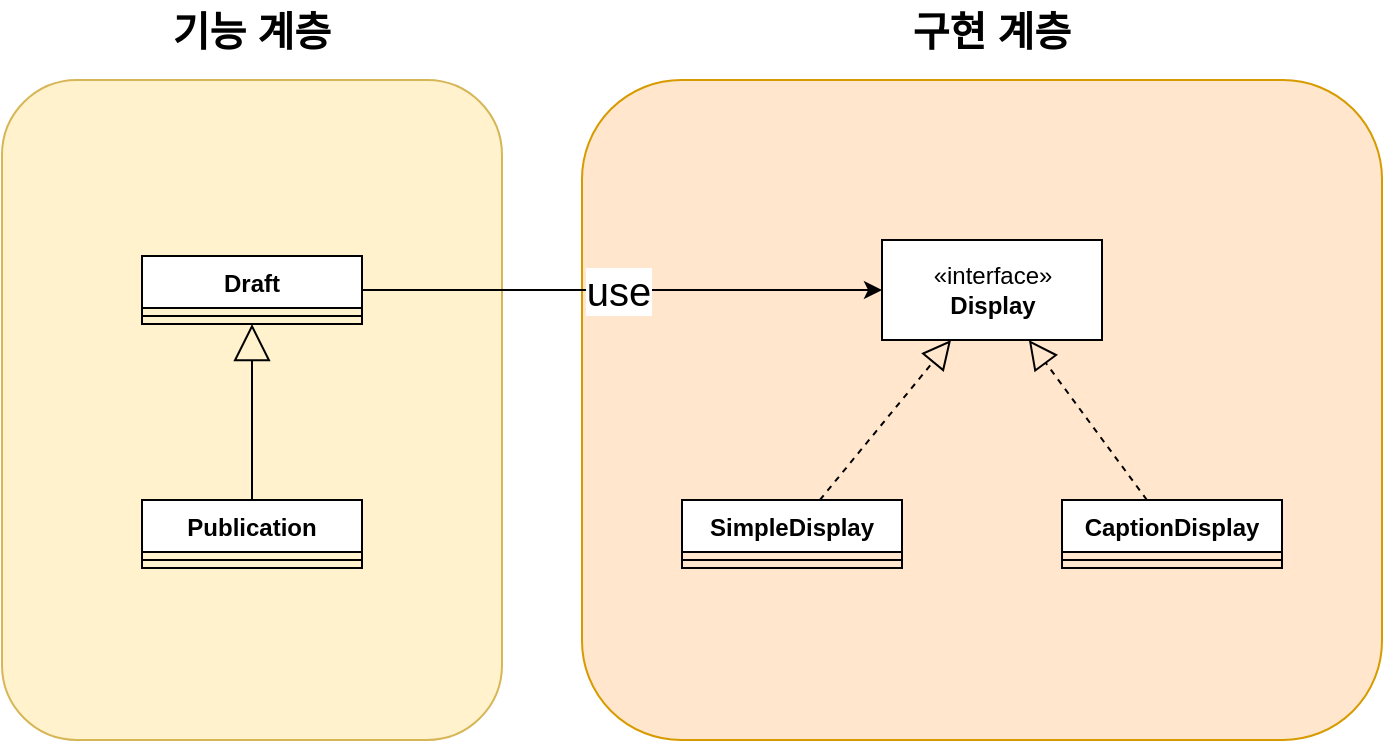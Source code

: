 <mxfile version="20.2.3" type="device"><diagram id="8fHRNPSeqIBbG-ZJB5dl" name="페이지-1"><mxGraphModel dx="1562" dy="1210" grid="1" gridSize="10" guides="1" tooltips="1" connect="1" arrows="1" fold="1" page="1" pageScale="1" pageWidth="850" pageHeight="1100" math="0" shadow="0"><root><mxCell id="0"/><mxCell id="1" parent="0"/><mxCell id="hOfq3mMQPvh991t8sX_4-16" value="" style="rounded=1;whiteSpace=wrap;html=1;fillColor=#ffe6cc;strokeColor=#d79b00;" vertex="1" parent="1"><mxGeometry x="400" y="410" width="400" height="330" as="geometry"/></mxCell><mxCell id="hOfq3mMQPvh991t8sX_4-14" value="" style="rounded=1;whiteSpace=wrap;html=1;fillColor=#fff2cc;strokeColor=#d6b656;" vertex="1" parent="1"><mxGeometry x="110" y="410" width="250" height="330" as="geometry"/></mxCell><mxCell id="hOfq3mMQPvh991t8sX_4-21" style="edgeStyle=orthogonalEdgeStyle;rounded=0;orthogonalLoop=1;jettySize=auto;html=1;fontSize=20;" edge="1" parent="1" source="hOfq3mMQPvh991t8sX_4-2" target="hOfq3mMQPvh991t8sX_4-12"><mxGeometry relative="1" as="geometry"/></mxCell><mxCell id="hOfq3mMQPvh991t8sX_4-22" value="use" style="edgeLabel;html=1;align=center;verticalAlign=middle;resizable=0;points=[];fontSize=20;" vertex="1" connectable="0" parent="hOfq3mMQPvh991t8sX_4-21"><mxGeometry x="-0.015" relative="1" as="geometry"><mxPoint as="offset"/></mxGeometry></mxCell><mxCell id="hOfq3mMQPvh991t8sX_4-2" value="Draft" style="swimlane;fontStyle=1;align=center;verticalAlign=top;childLayout=stackLayout;horizontal=1;startSize=26;horizontalStack=0;resizeParent=1;resizeParentMax=0;resizeLast=0;collapsible=1;marginBottom=0;" vertex="1" parent="1"><mxGeometry x="180" y="498" width="110" height="34" as="geometry"/></mxCell><mxCell id="hOfq3mMQPvh991t8sX_4-4" value="" style="line;strokeWidth=1;fillColor=none;align=left;verticalAlign=middle;spacingTop=-1;spacingLeft=3;spacingRight=3;rotatable=0;labelPosition=right;points=[];portConstraint=eastwest;" vertex="1" parent="hOfq3mMQPvh991t8sX_4-2"><mxGeometry y="26" width="110" height="8" as="geometry"/></mxCell><mxCell id="hOfq3mMQPvh991t8sX_4-6" value="Publication" style="swimlane;fontStyle=1;align=center;verticalAlign=top;childLayout=stackLayout;horizontal=1;startSize=26;horizontalStack=0;resizeParent=1;resizeParentMax=0;resizeLast=0;collapsible=1;marginBottom=0;" vertex="1" parent="1"><mxGeometry x="180" y="620" width="110" height="34" as="geometry"/></mxCell><mxCell id="hOfq3mMQPvh991t8sX_4-7" value="" style="line;strokeWidth=1;fillColor=none;align=left;verticalAlign=middle;spacingTop=-1;spacingLeft=3;spacingRight=3;rotatable=0;labelPosition=right;points=[];portConstraint=eastwest;" vertex="1" parent="hOfq3mMQPvh991t8sX_4-6"><mxGeometry y="26" width="110" height="8" as="geometry"/></mxCell><mxCell id="hOfq3mMQPvh991t8sX_4-8" value="SimpleDisplay" style="swimlane;fontStyle=1;align=center;verticalAlign=top;childLayout=stackLayout;horizontal=1;startSize=26;horizontalStack=0;resizeParent=1;resizeParentMax=0;resizeLast=0;collapsible=1;marginBottom=0;" vertex="1" parent="1"><mxGeometry x="450" y="620" width="110" height="34" as="geometry"/></mxCell><mxCell id="hOfq3mMQPvh991t8sX_4-9" value="" style="line;strokeWidth=1;fillColor=none;align=left;verticalAlign=middle;spacingTop=-1;spacingLeft=3;spacingRight=3;rotatable=0;labelPosition=right;points=[];portConstraint=eastwest;" vertex="1" parent="hOfq3mMQPvh991t8sX_4-8"><mxGeometry y="26" width="110" height="8" as="geometry"/></mxCell><mxCell id="hOfq3mMQPvh991t8sX_4-10" value="CaptionDisplay" style="swimlane;fontStyle=1;align=center;verticalAlign=top;childLayout=stackLayout;horizontal=1;startSize=26;horizontalStack=0;resizeParent=1;resizeParentMax=0;resizeLast=0;collapsible=1;marginBottom=0;" vertex="1" parent="1"><mxGeometry x="640" y="620" width="110" height="34" as="geometry"/></mxCell><mxCell id="hOfq3mMQPvh991t8sX_4-11" value="" style="line;strokeWidth=1;fillColor=none;align=left;verticalAlign=middle;spacingTop=-1;spacingLeft=3;spacingRight=3;rotatable=0;labelPosition=right;points=[];portConstraint=eastwest;" vertex="1" parent="hOfq3mMQPvh991t8sX_4-10"><mxGeometry y="26" width="110" height="8" as="geometry"/></mxCell><mxCell id="hOfq3mMQPvh991t8sX_4-12" value="«interface»&lt;br&gt;&lt;b&gt;Display&lt;/b&gt;" style="html=1;" vertex="1" parent="1"><mxGeometry x="550" y="490" width="110" height="50" as="geometry"/></mxCell><mxCell id="hOfq3mMQPvh991t8sX_4-15" value="&lt;font style=&quot;font-size: 20px;&quot;&gt;&lt;b&gt;기능 계층&lt;/b&gt;&lt;/font&gt;" style="text;html=1;strokeColor=none;fillColor=none;align=center;verticalAlign=middle;whiteSpace=wrap;rounded=0;" vertex="1" parent="1"><mxGeometry x="175" y="370" width="120" height="30" as="geometry"/></mxCell><mxCell id="hOfq3mMQPvh991t8sX_4-17" value="&lt;font style=&quot;font-size: 20px;&quot;&gt;&lt;b&gt;구현 계층&lt;/b&gt;&lt;/font&gt;" style="text;html=1;strokeColor=none;fillColor=none;align=center;verticalAlign=middle;whiteSpace=wrap;rounded=0;" vertex="1" parent="1"><mxGeometry x="545" y="370" width="120" height="30" as="geometry"/></mxCell><mxCell id="hOfq3mMQPvh991t8sX_4-18" value="" style="endArrow=block;dashed=1;endFill=0;endSize=12;html=1;rounded=0;fontSize=20;" edge="1" parent="1" source="hOfq3mMQPvh991t8sX_4-8" target="hOfq3mMQPvh991t8sX_4-12"><mxGeometry width="160" relative="1" as="geometry"><mxPoint x="350" y="600" as="sourcePoint"/><mxPoint x="510" y="600" as="targetPoint"/></mxGeometry></mxCell><mxCell id="hOfq3mMQPvh991t8sX_4-19" value="" style="endArrow=block;dashed=1;endFill=0;endSize=12;html=1;rounded=0;fontSize=20;" edge="1" parent="1" source="hOfq3mMQPvh991t8sX_4-10" target="hOfq3mMQPvh991t8sX_4-12"><mxGeometry width="160" relative="1" as="geometry"><mxPoint x="528.934" y="630" as="sourcePoint"/><mxPoint x="594.508" y="550" as="targetPoint"/></mxGeometry></mxCell><mxCell id="hOfq3mMQPvh991t8sX_4-20" value="" style="endArrow=block;endSize=16;endFill=0;html=1;rounded=0;fontSize=20;" edge="1" parent="1" source="hOfq3mMQPvh991t8sX_4-6" target="hOfq3mMQPvh991t8sX_4-2"><mxGeometry width="160" relative="1" as="geometry"><mxPoint x="350" y="600" as="sourcePoint"/><mxPoint x="510" y="600" as="targetPoint"/></mxGeometry></mxCell></root></mxGraphModel></diagram></mxfile>